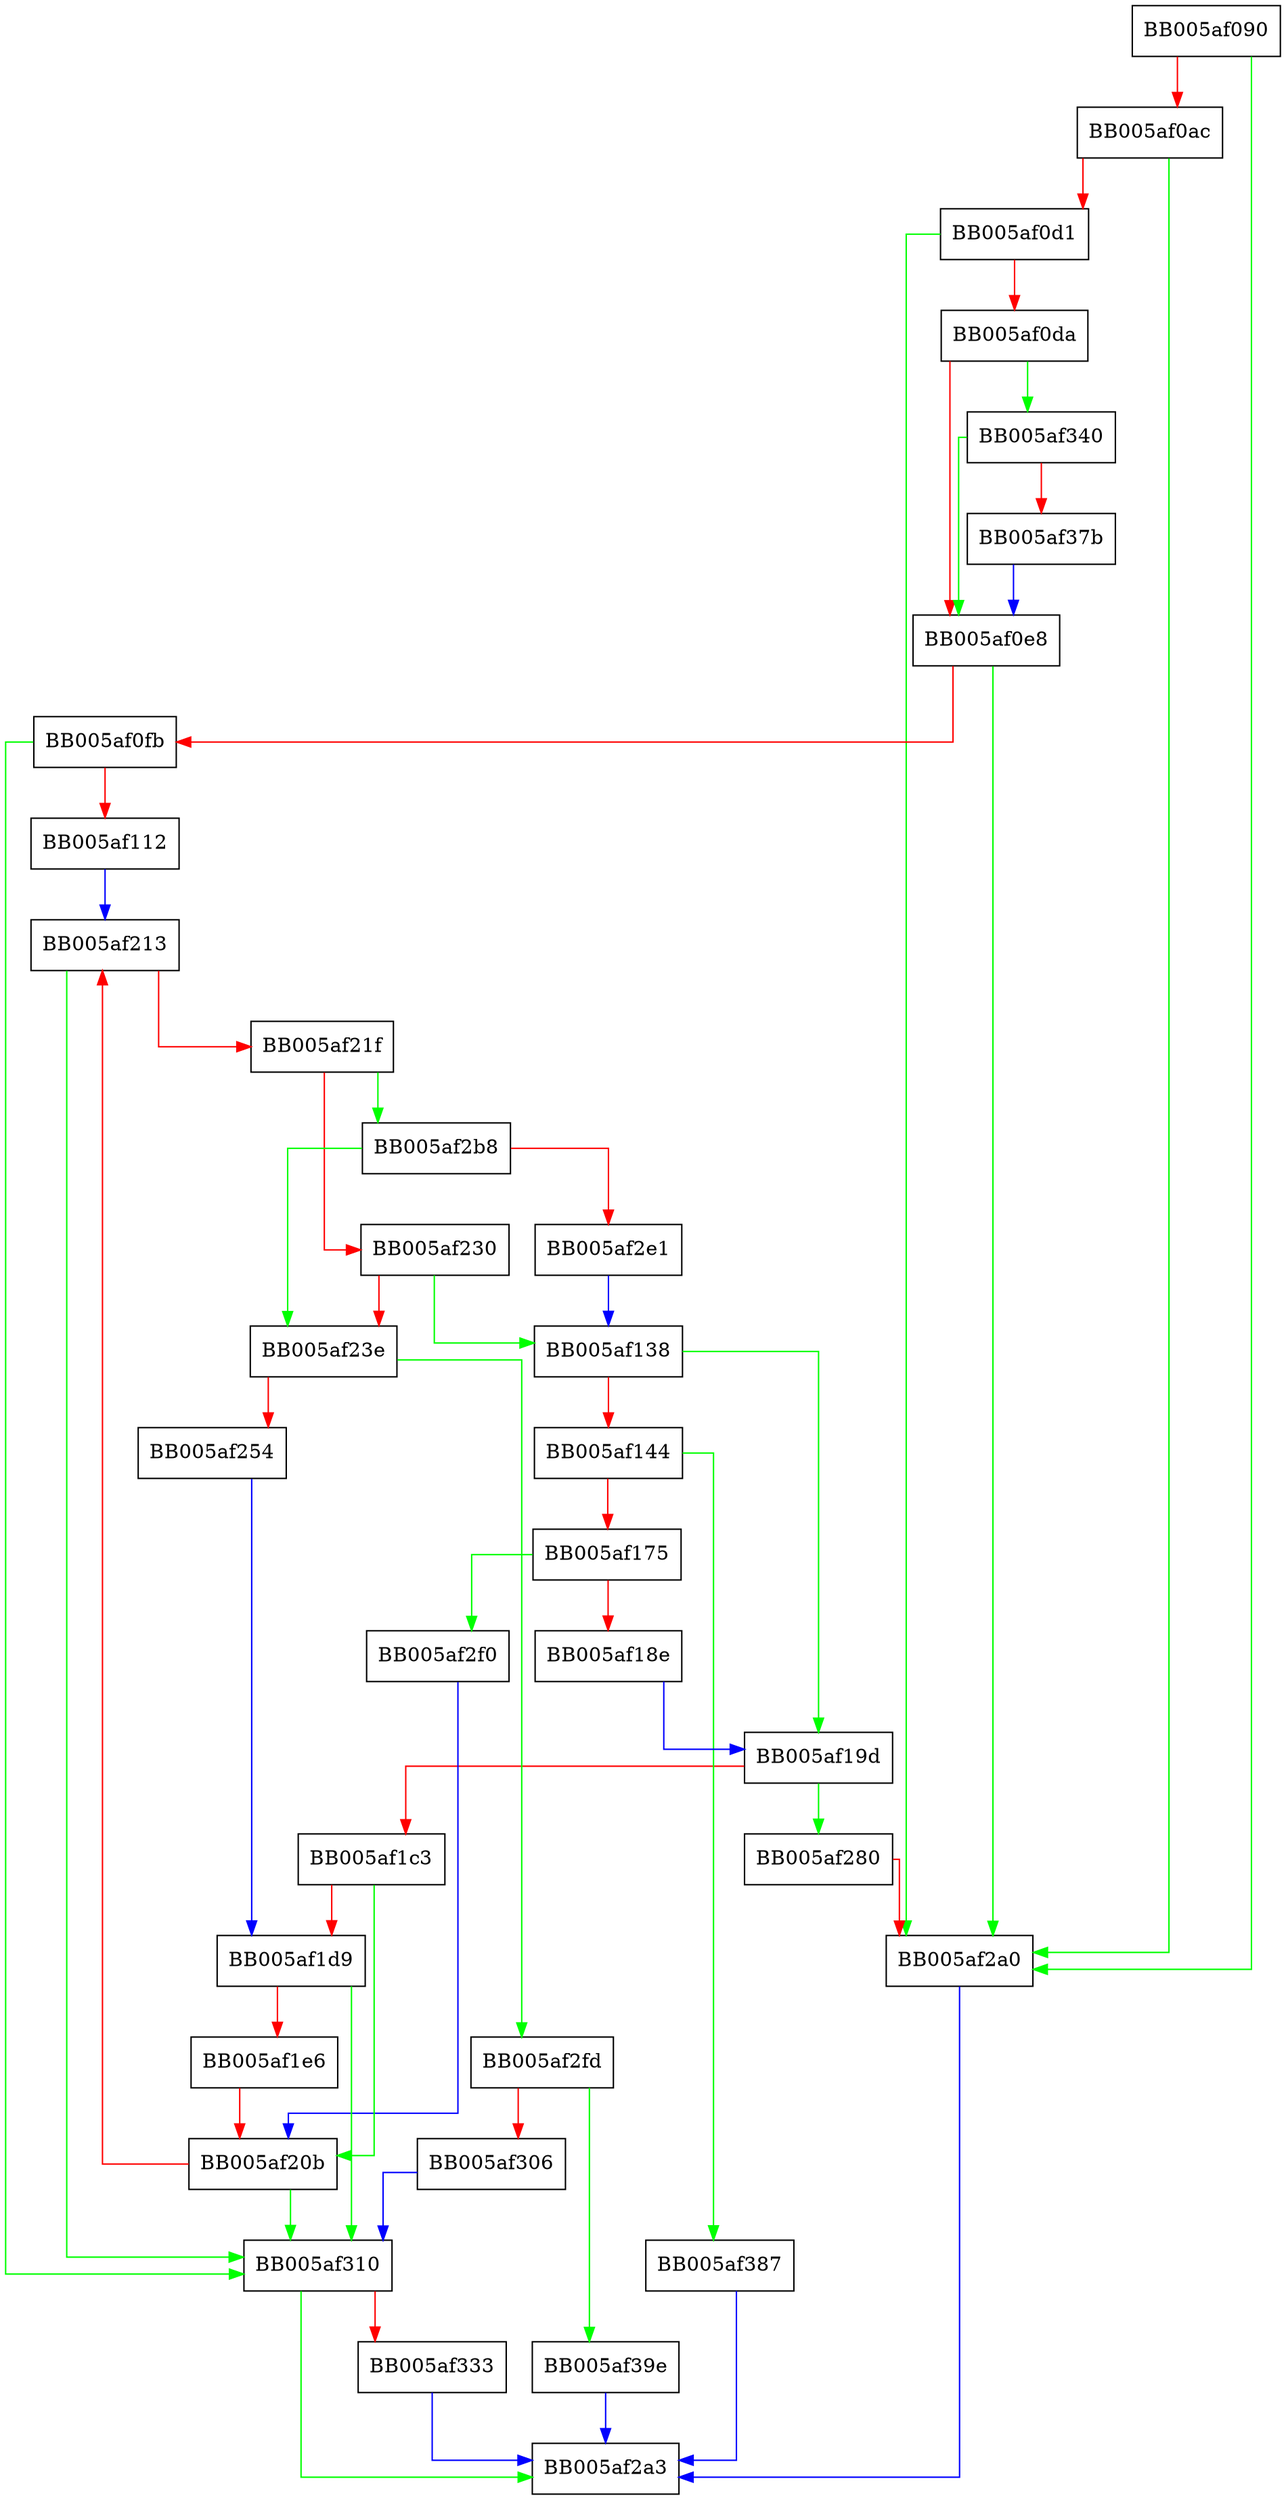 digraph enc_read {
  node [shape="box"];
  graph [splines=ortho];
  BB005af090 -> BB005af2a0 [color="green"];
  BB005af090 -> BB005af0ac [color="red"];
  BB005af0ac -> BB005af2a0 [color="green"];
  BB005af0ac -> BB005af0d1 [color="red"];
  BB005af0d1 -> BB005af2a0 [color="green"];
  BB005af0d1 -> BB005af0da [color="red"];
  BB005af0da -> BB005af340 [color="green"];
  BB005af0da -> BB005af0e8 [color="red"];
  BB005af0e8 -> BB005af2a0 [color="green"];
  BB005af0e8 -> BB005af0fb [color="red"];
  BB005af0fb -> BB005af310 [color="green"];
  BB005af0fb -> BB005af112 [color="red"];
  BB005af112 -> BB005af213 [color="blue"];
  BB005af138 -> BB005af19d [color="green"];
  BB005af138 -> BB005af144 [color="red"];
  BB005af144 -> BB005af387 [color="green"];
  BB005af144 -> BB005af175 [color="red"];
  BB005af175 -> BB005af2f0 [color="green"];
  BB005af175 -> BB005af18e [color="red"];
  BB005af18e -> BB005af19d [color="blue"];
  BB005af19d -> BB005af280 [color="green"];
  BB005af19d -> BB005af1c3 [color="red"];
  BB005af1c3 -> BB005af20b [color="green"];
  BB005af1c3 -> BB005af1d9 [color="red"];
  BB005af1d9 -> BB005af310 [color="green"];
  BB005af1d9 -> BB005af1e6 [color="red"];
  BB005af1e6 -> BB005af20b [color="red"];
  BB005af20b -> BB005af310 [color="green"];
  BB005af20b -> BB005af213 [color="red"];
  BB005af213 -> BB005af310 [color="green"];
  BB005af213 -> BB005af21f [color="red"];
  BB005af21f -> BB005af2b8 [color="green"];
  BB005af21f -> BB005af230 [color="red"];
  BB005af230 -> BB005af138 [color="green"];
  BB005af230 -> BB005af23e [color="red"];
  BB005af23e -> BB005af2fd [color="green"];
  BB005af23e -> BB005af254 [color="red"];
  BB005af254 -> BB005af1d9 [color="blue"];
  BB005af280 -> BB005af2a0 [color="red"];
  BB005af2a0 -> BB005af2a3 [color="blue"];
  BB005af2b8 -> BB005af23e [color="green"];
  BB005af2b8 -> BB005af2e1 [color="red"];
  BB005af2e1 -> BB005af138 [color="blue"];
  BB005af2f0 -> BB005af20b [color="blue"];
  BB005af2fd -> BB005af39e [color="green"];
  BB005af2fd -> BB005af306 [color="red"];
  BB005af306 -> BB005af310 [color="blue"];
  BB005af310 -> BB005af2a3 [color="green"];
  BB005af310 -> BB005af333 [color="red"];
  BB005af333 -> BB005af2a3 [color="blue"];
  BB005af340 -> BB005af0e8 [color="green"];
  BB005af340 -> BB005af37b [color="red"];
  BB005af37b -> BB005af0e8 [color="blue"];
  BB005af387 -> BB005af2a3 [color="blue"];
  BB005af39e -> BB005af2a3 [color="blue"];
}